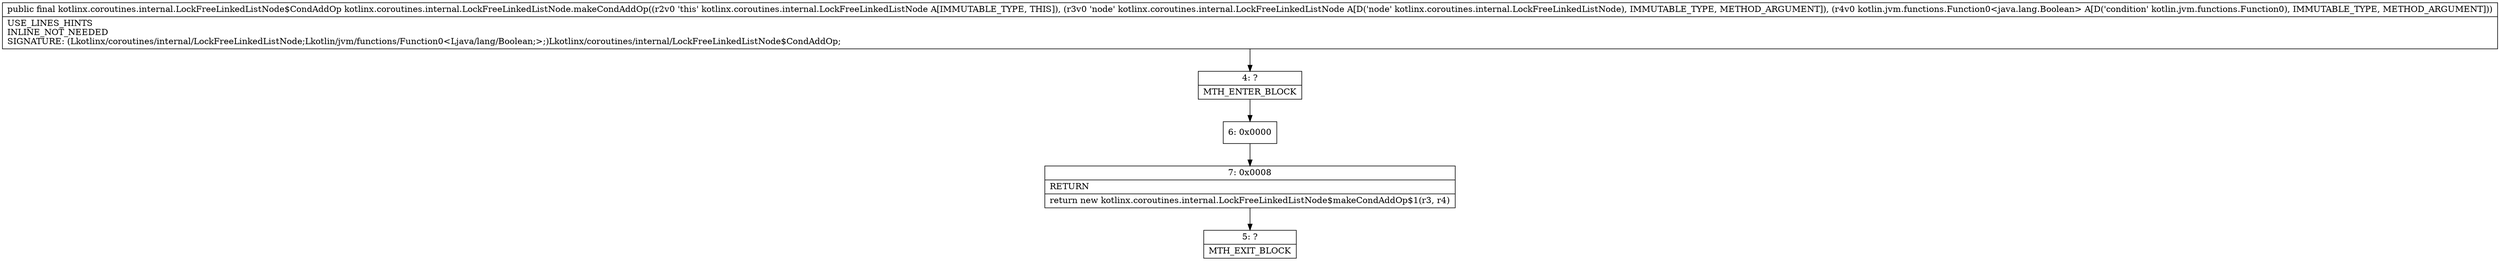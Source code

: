 digraph "CFG forkotlinx.coroutines.internal.LockFreeLinkedListNode.makeCondAddOp(Lkotlinx\/coroutines\/internal\/LockFreeLinkedListNode;Lkotlin\/jvm\/functions\/Function0;)Lkotlinx\/coroutines\/internal\/LockFreeLinkedListNode$CondAddOp;" {
Node_4 [shape=record,label="{4\:\ ?|MTH_ENTER_BLOCK\l}"];
Node_6 [shape=record,label="{6\:\ 0x0000}"];
Node_7 [shape=record,label="{7\:\ 0x0008|RETURN\l|return new kotlinx.coroutines.internal.LockFreeLinkedListNode$makeCondAddOp$1(r3, r4)\l}"];
Node_5 [shape=record,label="{5\:\ ?|MTH_EXIT_BLOCK\l}"];
MethodNode[shape=record,label="{public final kotlinx.coroutines.internal.LockFreeLinkedListNode$CondAddOp kotlinx.coroutines.internal.LockFreeLinkedListNode.makeCondAddOp((r2v0 'this' kotlinx.coroutines.internal.LockFreeLinkedListNode A[IMMUTABLE_TYPE, THIS]), (r3v0 'node' kotlinx.coroutines.internal.LockFreeLinkedListNode A[D('node' kotlinx.coroutines.internal.LockFreeLinkedListNode), IMMUTABLE_TYPE, METHOD_ARGUMENT]), (r4v0 kotlin.jvm.functions.Function0\<java.lang.Boolean\> A[D('condition' kotlin.jvm.functions.Function0), IMMUTABLE_TYPE, METHOD_ARGUMENT]))  | USE_LINES_HINTS\lINLINE_NOT_NEEDED\lSIGNATURE: (Lkotlinx\/coroutines\/internal\/LockFreeLinkedListNode;Lkotlin\/jvm\/functions\/Function0\<Ljava\/lang\/Boolean;\>;)Lkotlinx\/coroutines\/internal\/LockFreeLinkedListNode$CondAddOp;\l}"];
MethodNode -> Node_4;Node_4 -> Node_6;
Node_6 -> Node_7;
Node_7 -> Node_5;
}

